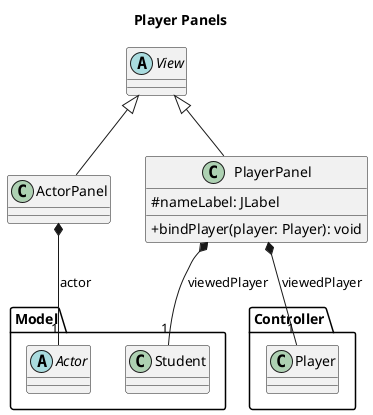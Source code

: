 @startuml Player_panels
title Player Panels

skinparam classAttributeIconSize 0

package Model{
    abstract class Actor{}
    class Student{}
}
package Controller{
    class Player{}
}

abstract class View{}

    View <|-- ActorPanel
    ActorPanel *--"1" Actor: actor
    class ActorPanel{}

    View <|-- PlayerPanel
    PlayerPanel *--"1" Student: viewedPlayer
    PlayerPanel *--"1" Player: viewedPlayer
    class PlayerPanel{
        # nameLabel: JLabel
        + bindPlayer(player: Player): void
    }












@enduml